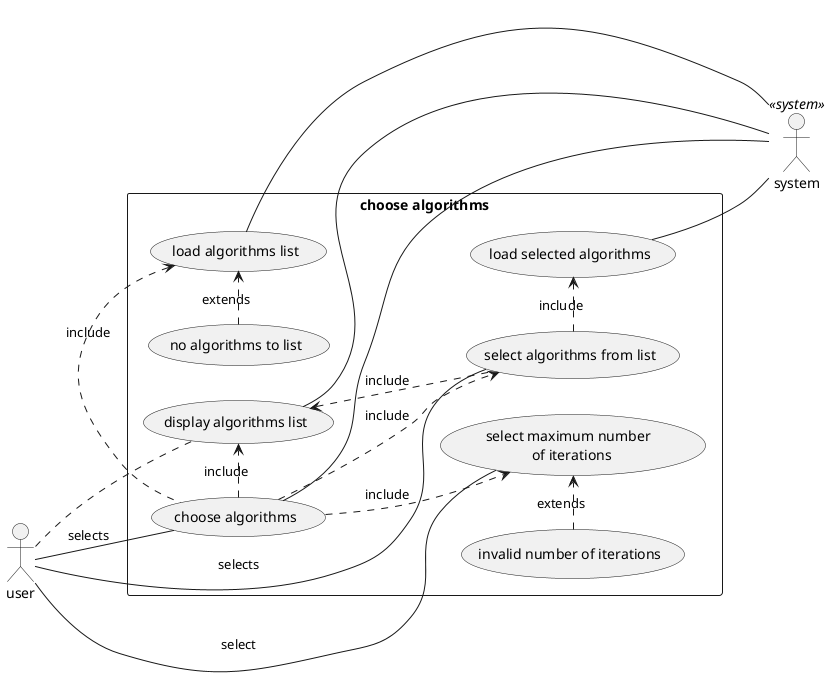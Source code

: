 @startuml

left to right direction
'skinparam packageStyle rectangle

actor user
actor system <<system>>


rectangle "choose algorithms" {

	(choose algorithms) as (main)
	(display algorithms list) as (display)
	(load algorithms list) as (load list)
	(select algorithms from list) as (select)
	(load selected algorithms) as (load)
	(select maximum number \n of iterations) as (maxIter)

	(no algorithms to list) as (no algorithms)
	(invalid number of iterations) as (invalidIter)

  	user -- (main) : selects
  	(main) .> (display) : include
  	(main) .left.> (load list) : include
  	(main) .right.> (select) : include
  	user -up- (select) : selects
  	(load list) -- system
  	(display) -- system
  	user .. (display)
  	(main) -- system
  	(load) -- system
  	(select) .> load : include
  	(select) .up.> (display) : include
  	user -- (maxIter) : select
  	(main) .down.> (maxIter) : include

  	(no algorithms) .right.> (load list) : extends 
  	(invalidIter) .right.> (maxIter) : extends
}
@enduml